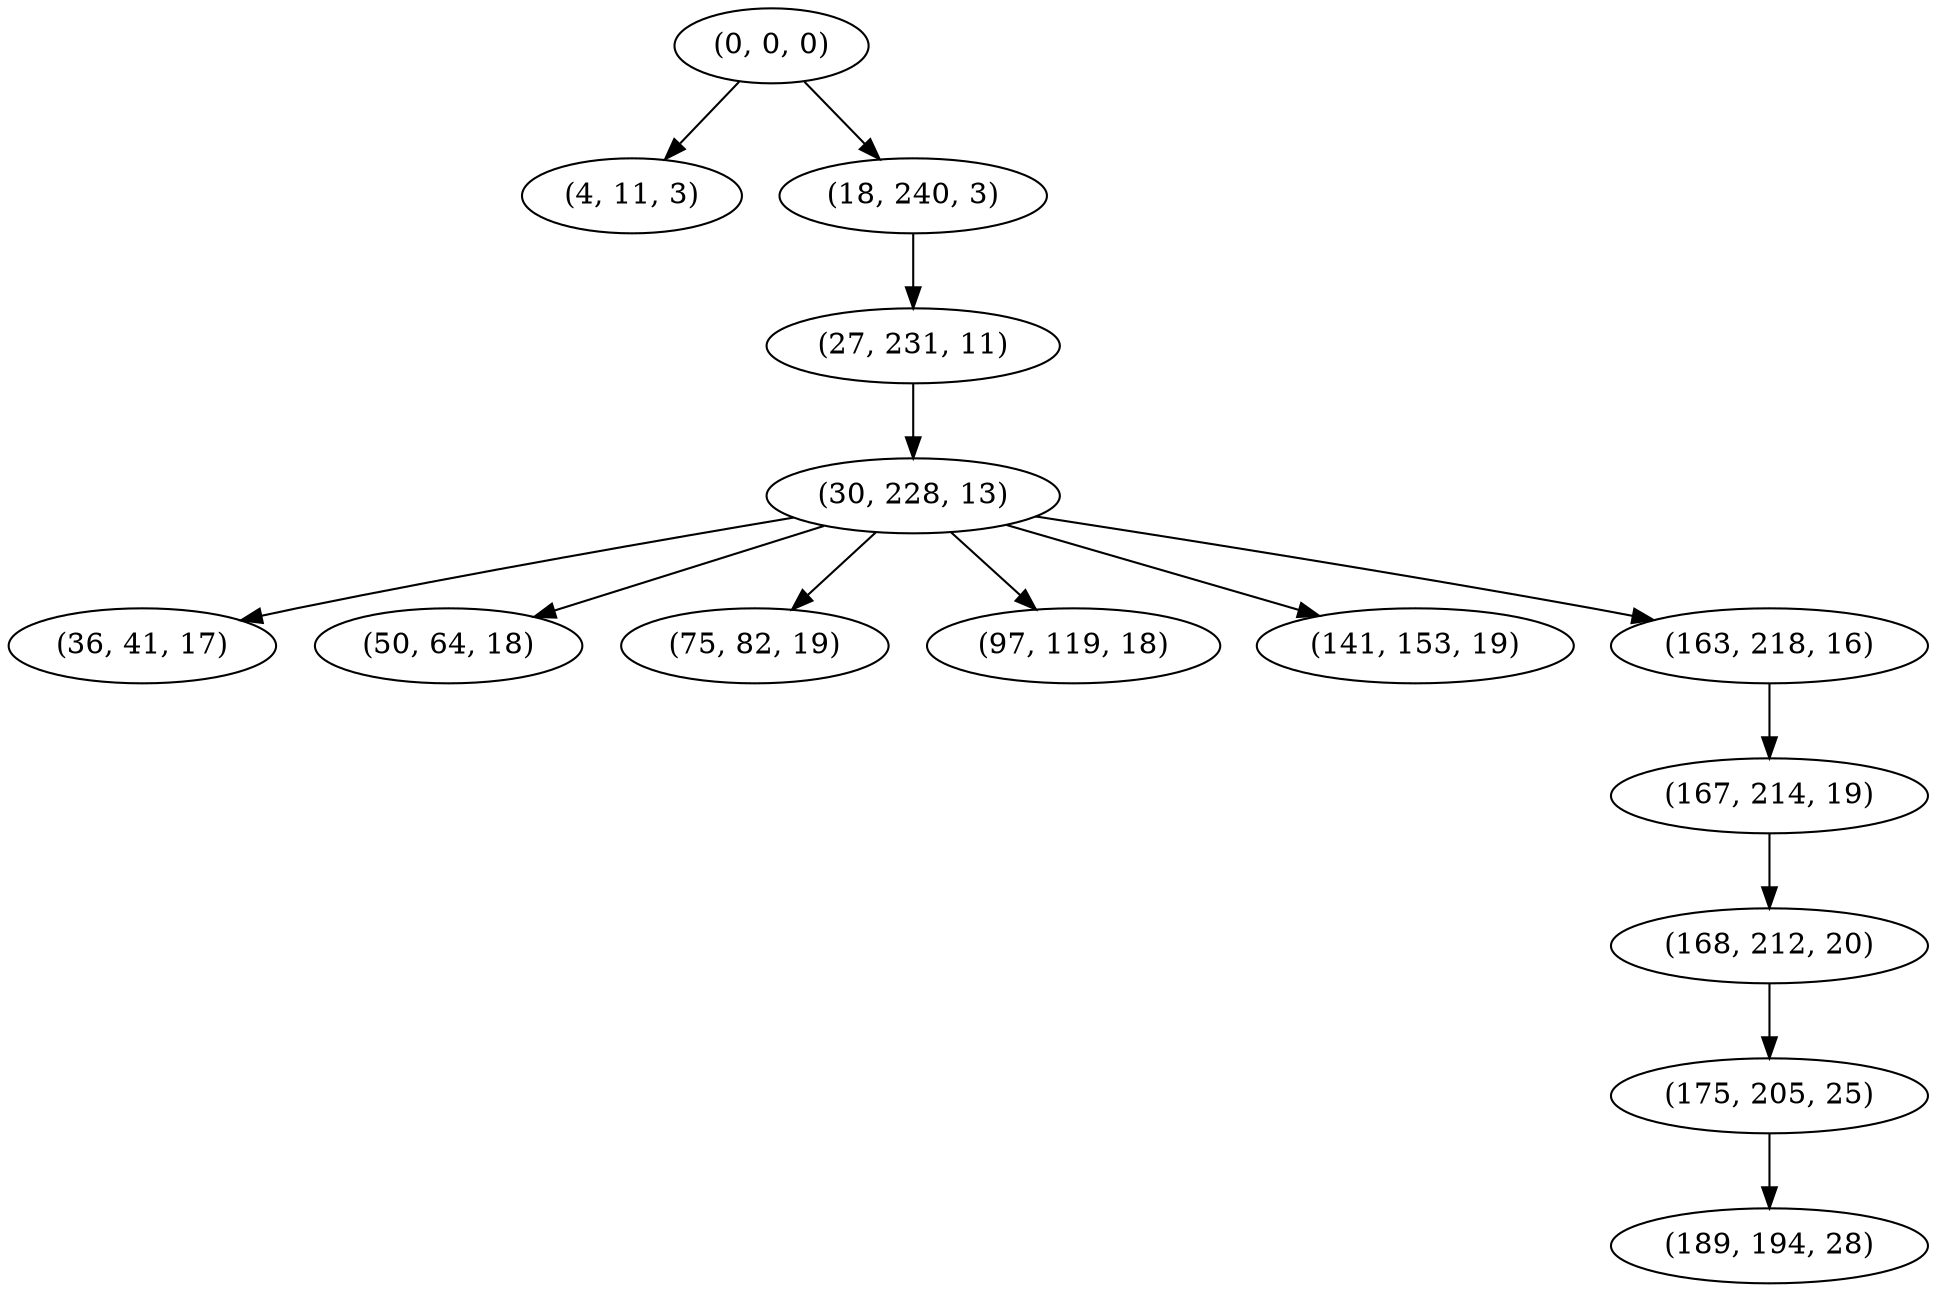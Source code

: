 digraph tree {
    "(0, 0, 0)";
    "(4, 11, 3)";
    "(18, 240, 3)";
    "(27, 231, 11)";
    "(30, 228, 13)";
    "(36, 41, 17)";
    "(50, 64, 18)";
    "(75, 82, 19)";
    "(97, 119, 18)";
    "(141, 153, 19)";
    "(163, 218, 16)";
    "(167, 214, 19)";
    "(168, 212, 20)";
    "(175, 205, 25)";
    "(189, 194, 28)";
    "(0, 0, 0)" -> "(4, 11, 3)";
    "(0, 0, 0)" -> "(18, 240, 3)";
    "(18, 240, 3)" -> "(27, 231, 11)";
    "(27, 231, 11)" -> "(30, 228, 13)";
    "(30, 228, 13)" -> "(36, 41, 17)";
    "(30, 228, 13)" -> "(50, 64, 18)";
    "(30, 228, 13)" -> "(75, 82, 19)";
    "(30, 228, 13)" -> "(97, 119, 18)";
    "(30, 228, 13)" -> "(141, 153, 19)";
    "(30, 228, 13)" -> "(163, 218, 16)";
    "(163, 218, 16)" -> "(167, 214, 19)";
    "(167, 214, 19)" -> "(168, 212, 20)";
    "(168, 212, 20)" -> "(175, 205, 25)";
    "(175, 205, 25)" -> "(189, 194, 28)";
}
